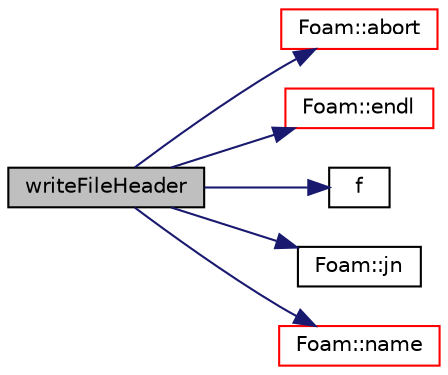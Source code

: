 digraph "writeFileHeader"
{
  bgcolor="transparent";
  edge [fontname="Helvetica",fontsize="10",labelfontname="Helvetica",labelfontsize="10"];
  node [fontname="Helvetica",fontsize="10",shape=record];
  rankdir="LR";
  Node316 [label="writeFileHeader",height=0.2,width=0.4,color="black", fillcolor="grey75", style="filled", fontcolor="black"];
  Node316 -> Node317 [color="midnightblue",fontsize="10",style="solid",fontname="Helvetica"];
  Node317 [label="Foam::abort",height=0.2,width=0.4,color="red",URL="$a21851.html#a447107a607d03e417307c203fa5fb44b"];
  Node316 -> Node324 [color="midnightblue",fontsize="10",style="solid",fontname="Helvetica"];
  Node324 [label="Foam::endl",height=0.2,width=0.4,color="red",URL="$a21851.html#a2db8fe02a0d3909e9351bb4275b23ce4",tooltip="Add newline and flush stream. "];
  Node316 -> Node362 [color="midnightblue",fontsize="10",style="solid",fontname="Helvetica"];
  Node362 [label="f",height=0.2,width=0.4,color="black",URL="$a18335.html#a888be93833ac7a23170555c69c690288"];
  Node316 -> Node363 [color="midnightblue",fontsize="10",style="solid",fontname="Helvetica"];
  Node363 [label="Foam::jn",height=0.2,width=0.4,color="black",URL="$a21851.html#aa0e23bb80cb38f211798bfc3a909ff07"];
  Node316 -> Node364 [color="midnightblue",fontsize="10",style="solid",fontname="Helvetica"];
  Node364 [label="Foam::name",height=0.2,width=0.4,color="red",URL="$a21851.html#adcb0df2bd4953cb6bb390272d8263c3a",tooltip="Return a string representation of a complex. "];
}
